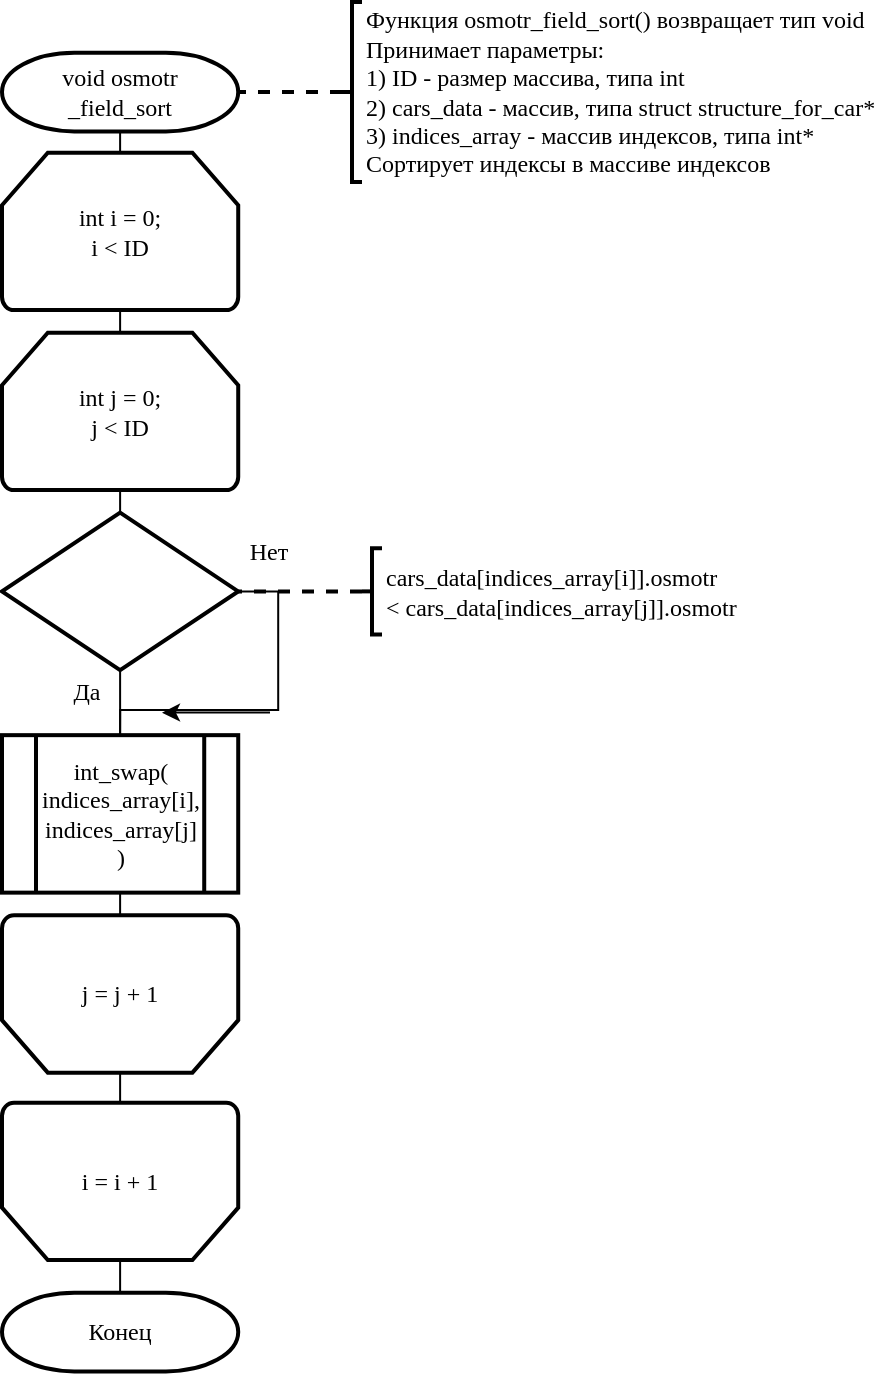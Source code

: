 <mxfile version="13.0.3" type="device"><diagram id="ieHhFhaT7X4VD6w5w2Se" name="Страница 1"><mxGraphModel dx="852" dy="494" grid="1" gridSize="10" guides="1" tooltips="1" connect="1" arrows="1" fold="1" page="1" pageScale="1" pageWidth="827" pageHeight="1169" math="0" shadow="0"><root><mxCell id="0"/><mxCell id="1" parent="0"/><mxCell id="0fpFyIGRxZoiBRJAhedk-29" style="edgeStyle=orthogonalEdgeStyle;rounded=0;orthogonalLoop=1;jettySize=auto;html=1;exitX=0.5;exitY=1;exitDx=0;exitDy=0;exitPerimeter=0;entryX=0.5;entryY=0;entryDx=0;entryDy=0;entryPerimeter=0;endArrow=none;endFill=0;strokeWidth=1;fontFamily=Times New Roman;" parent="1" source="0fpFyIGRxZoiBRJAhedk-1" target="0fpFyIGRxZoiBRJAhedk-2" edge="1"><mxGeometry relative="1" as="geometry"/></mxCell><mxCell id="0fpFyIGRxZoiBRJAhedk-1" value="&lt;font face=&quot;Times New Roman&quot;&gt;void osmotr&lt;br&gt;_field_sort&lt;/font&gt;" style="strokeWidth=2;html=1;shape=mxgraph.flowchart.terminator;whiteSpace=wrap;" parent="1" vertex="1"><mxGeometry x="140" y="50.32" width="118.11" height="39.37" as="geometry"/></mxCell><mxCell id="0fpFyIGRxZoiBRJAhedk-31" style="edgeStyle=orthogonalEdgeStyle;rounded=0;orthogonalLoop=1;jettySize=auto;html=1;exitX=0.5;exitY=1;exitDx=0;exitDy=0;exitPerimeter=0;entryX=0.5;entryY=0;entryDx=0;entryDy=0;entryPerimeter=0;endArrow=none;endFill=0;strokeWidth=1;fontFamily=Times New Roman;" parent="1" source="0fpFyIGRxZoiBRJAhedk-2" target="0fpFyIGRxZoiBRJAhedk-3" edge="1"><mxGeometry relative="1" as="geometry"/></mxCell><mxCell id="0fpFyIGRxZoiBRJAhedk-2" value="&lt;font face=&quot;Times New Roman&quot;&gt;int i = 0;&lt;br&gt;i &amp;lt; ID&lt;/font&gt;" style="strokeWidth=2;html=1;shape=mxgraph.flowchart.loop_limit;whiteSpace=wrap;" parent="1" vertex="1"><mxGeometry x="140" y="100.32" width="118.11" height="78.74" as="geometry"/></mxCell><mxCell id="0fpFyIGRxZoiBRJAhedk-14" style="edgeStyle=orthogonalEdgeStyle;rounded=0;orthogonalLoop=1;jettySize=auto;html=1;exitX=0.5;exitY=1;exitDx=0;exitDy=0;exitPerimeter=0;entryX=0.5;entryY=0;entryDx=0;entryDy=0;entryPerimeter=0;fontFamily=Times New Roman;endArrow=none;endFill=0;" parent="1" source="0fpFyIGRxZoiBRJAhedk-3" target="0fpFyIGRxZoiBRJAhedk-6" edge="1"><mxGeometry relative="1" as="geometry"/></mxCell><mxCell id="0fpFyIGRxZoiBRJAhedk-3" value="int j = 0;&lt;br&gt;j &amp;lt; ID" style="strokeWidth=2;html=1;shape=mxgraph.flowchart.loop_limit;whiteSpace=wrap;fontFamily=Times New Roman;" parent="1" vertex="1"><mxGeometry x="140" y="190.32" width="118.11" height="78.74" as="geometry"/></mxCell><mxCell id="0fpFyIGRxZoiBRJAhedk-15" style="edgeStyle=orthogonalEdgeStyle;rounded=0;orthogonalLoop=1;jettySize=auto;html=1;exitX=1;exitY=0.5;exitDx=0;exitDy=0;exitPerimeter=0;entryX=0.5;entryY=0;entryDx=0;entryDy=0;endArrow=none;endFill=0;fontFamily=Times New Roman;" parent="1" source="0fpFyIGRxZoiBRJAhedk-6" target="0fpFyIGRxZoiBRJAhedk-13" edge="1"><mxGeometry relative="1" as="geometry"/></mxCell><mxCell id="0fpFyIGRxZoiBRJAhedk-16" style="edgeStyle=orthogonalEdgeStyle;rounded=0;orthogonalLoop=1;jettySize=auto;html=1;exitX=0.5;exitY=1;exitDx=0;exitDy=0;exitPerimeter=0;entryX=0.5;entryY=0;entryDx=0;entryDy=0;endArrow=none;endFill=0;fontFamily=Times New Roman;" parent="1" source="0fpFyIGRxZoiBRJAhedk-6" target="0fpFyIGRxZoiBRJAhedk-13" edge="1"><mxGeometry relative="1" as="geometry"/></mxCell><mxCell id="0fpFyIGRxZoiBRJAhedk-6" value="" style="strokeWidth=2;html=1;shape=mxgraph.flowchart.decision;whiteSpace=wrap;" parent="1" vertex="1"><mxGeometry x="140" y="280.32" width="118.11" height="78.74" as="geometry"/></mxCell><mxCell id="0fpFyIGRxZoiBRJAhedk-19" style="edgeStyle=orthogonalEdgeStyle;rounded=0;orthogonalLoop=1;jettySize=auto;html=1;exitX=0;exitY=0.5;exitDx=0;exitDy=0;exitPerimeter=0;entryX=1;entryY=0.5;entryDx=0;entryDy=0;entryPerimeter=0;endArrow=none;endFill=0;fontFamily=Times New Roman;dashed=1;strokeWidth=2;" parent="1" source="0fpFyIGRxZoiBRJAhedk-10" target="0fpFyIGRxZoiBRJAhedk-6" edge="1"><mxGeometry relative="1" as="geometry"/></mxCell><mxCell id="0fpFyIGRxZoiBRJAhedk-10" value="&lt;span style=&quot;text-align: center&quot;&gt;cars_data[indices_array[i]].osmotr&lt;br&gt;&amp;lt; cars_data[indices_array[j]].osmotr&lt;/span&gt;" style="strokeWidth=2;html=1;shape=mxgraph.flowchart.annotation_2;align=left;labelPosition=right;pointerEvents=1;fontFamily=Times New Roman;" parent="1" vertex="1"><mxGeometry x="320" y="298.18" width="10" height="43.02" as="geometry"/></mxCell><mxCell id="0fpFyIGRxZoiBRJAhedk-18" style="edgeStyle=orthogonalEdgeStyle;rounded=0;orthogonalLoop=1;jettySize=auto;html=1;exitX=0.5;exitY=0;exitDx=0;exitDy=0;exitPerimeter=0;entryX=0.5;entryY=1;entryDx=0;entryDy=0;entryPerimeter=0;endArrow=none;endFill=0;fontFamily=Times New Roman;" parent="1" source="0fpFyIGRxZoiBRJAhedk-11" target="0fpFyIGRxZoiBRJAhedk-12" edge="1"><mxGeometry relative="1" as="geometry"/></mxCell><mxCell id="0fpFyIGRxZoiBRJAhedk-11" value="&lt;font face=&quot;Times New Roman&quot;&gt;j = j + 1&lt;/font&gt;" style="strokeWidth=2;html=1;shape=mxgraph.flowchart.loop_limit;whiteSpace=wrap;flipV=1;" parent="1" vertex="1"><mxGeometry x="140" y="481.58" width="118.11" height="78.74" as="geometry"/></mxCell><mxCell id="0fpFyIGRxZoiBRJAhedk-28" style="edgeStyle=orthogonalEdgeStyle;rounded=0;orthogonalLoop=1;jettySize=auto;html=1;exitX=0.5;exitY=0;exitDx=0;exitDy=0;exitPerimeter=0;entryX=0.5;entryY=0;entryDx=0;entryDy=0;entryPerimeter=0;endArrow=none;endFill=0;strokeWidth=1;fontFamily=Times New Roman;" parent="1" source="0fpFyIGRxZoiBRJAhedk-12" target="0fpFyIGRxZoiBRJAhedk-27" edge="1"><mxGeometry relative="1" as="geometry"/></mxCell><mxCell id="0fpFyIGRxZoiBRJAhedk-12" value="i = i + 1" style="strokeWidth=2;html=1;shape=mxgraph.flowchart.loop_limit;whiteSpace=wrap;fontFamily=Times New Roman;flipV=1;" parent="1" vertex="1"><mxGeometry x="140" y="575.32" width="118.11" height="78.74" as="geometry"/></mxCell><mxCell id="0fpFyIGRxZoiBRJAhedk-17" style="edgeStyle=orthogonalEdgeStyle;rounded=0;orthogonalLoop=1;jettySize=auto;html=1;exitX=0.5;exitY=1;exitDx=0;exitDy=0;entryX=0.5;entryY=1;entryDx=0;entryDy=0;entryPerimeter=0;endArrow=none;endFill=0;fontFamily=Times New Roman;" parent="1" source="0fpFyIGRxZoiBRJAhedk-13" target="0fpFyIGRxZoiBRJAhedk-11" edge="1"><mxGeometry relative="1" as="geometry"/></mxCell><mxCell id="0fpFyIGRxZoiBRJAhedk-13" value="int_swap(&lt;br&gt;indices_array[i],&lt;br&gt;indices_array[j]&lt;br&gt;)" style="verticalLabelPosition=middle;verticalAlign=middle;html=1;shape=process;whiteSpace=wrap;rounded=0;size=0.14;arcSize=6;fontFamily=Times New Roman;strokeWidth=2;labelPosition=center;align=center;" parent="1" vertex="1"><mxGeometry x="140" y="391.58" width="118.11" height="78.74" as="geometry"/></mxCell><mxCell id="0fpFyIGRxZoiBRJAhedk-20" value="Нет" style="text;html=1;align=center;verticalAlign=middle;resizable=0;points=[];autosize=1;fontFamily=Times New Roman;" parent="1" vertex="1"><mxGeometry x="258.11" y="290.32" width="30" height="20" as="geometry"/></mxCell><mxCell id="0fpFyIGRxZoiBRJAhedk-21" value="Да" style="text;html=1;align=center;verticalAlign=middle;resizable=0;points=[];autosize=1;fontFamily=Times New Roman;" parent="1" vertex="1"><mxGeometry x="167" y="360.19" width="30" height="20" as="geometry"/></mxCell><mxCell id="0fpFyIGRxZoiBRJAhedk-25" style="edgeStyle=orthogonalEdgeStyle;rounded=0;orthogonalLoop=1;jettySize=auto;html=1;exitX=0;exitY=0.5;exitDx=0;exitDy=0;exitPerimeter=0;entryX=1;entryY=0.5;entryDx=0;entryDy=0;entryPerimeter=0;dashed=1;endArrow=none;endFill=0;strokeWidth=2;fontFamily=Times New Roman;" parent="1" source="0fpFyIGRxZoiBRJAhedk-24" target="0fpFyIGRxZoiBRJAhedk-1" edge="1"><mxGeometry relative="1" as="geometry"/></mxCell><mxCell id="0fpFyIGRxZoiBRJAhedk-24" value="Функция osmotr_field_sort() возвращает тип void&lt;br&gt;Принимает параметры:&lt;br&gt;1) ID - размер массива, типа int&lt;br&gt;2) cars_data - массив, типа struct structure_for_car*&lt;br&gt;3) indices_array - массив индексов, типа int*&lt;br&gt;Сортирует индексы в массиве индексов" style="strokeWidth=2;html=1;shape=mxgraph.flowchart.annotation_2;align=left;labelPosition=right;pointerEvents=1;rounded=0;fontFamily=Times New Roman;" parent="1" vertex="1"><mxGeometry x="310" y="25" width="10" height="90" as="geometry"/></mxCell><mxCell id="0fpFyIGRxZoiBRJAhedk-26" value="" style="endArrow=classic;html=1;strokeWidth=1;fontFamily=Times New Roman;" parent="1" edge="1"><mxGeometry width="50" height="50" relative="1" as="geometry"><mxPoint x="274" y="380.19" as="sourcePoint"/><mxPoint x="220" y="380.32" as="targetPoint"/></mxGeometry></mxCell><mxCell id="0fpFyIGRxZoiBRJAhedk-27" value="&lt;font face=&quot;Times New Roman&quot;&gt;Конец&lt;/font&gt;" style="strokeWidth=2;html=1;shape=mxgraph.flowchart.terminator;whiteSpace=wrap;" parent="1" vertex="1"><mxGeometry x="140" y="670.32" width="118.11" height="39.37" as="geometry"/></mxCell></root></mxGraphModel></diagram></mxfile>